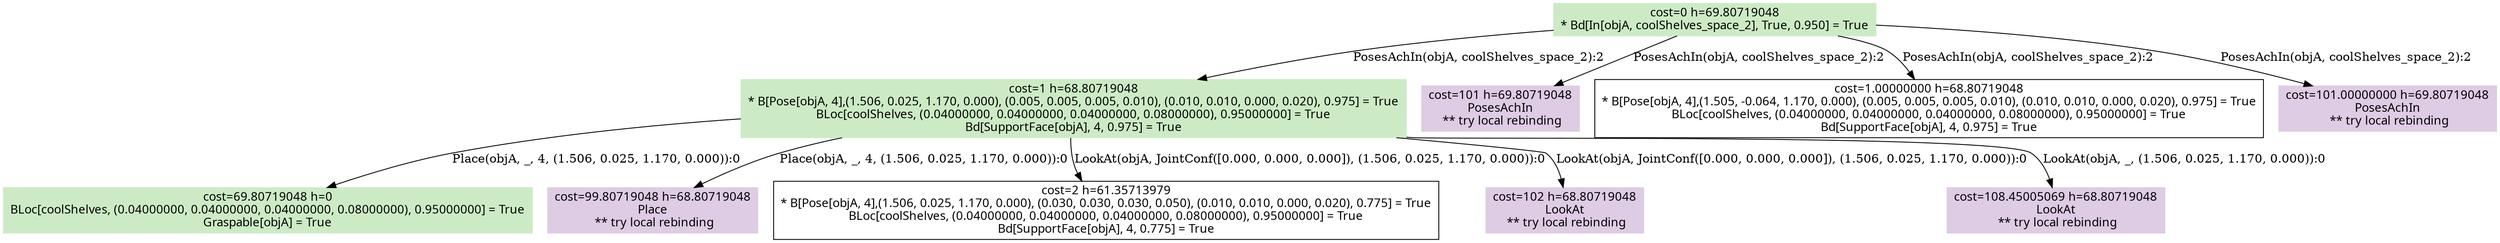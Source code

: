 digraph G {
    ordering=out;
    node [fontname=HelveticaBold];
    "175" [shape=box, style=filled, colorscheme=pastel16, color=2, label="cost=0 h=69.80719048\n* Bd[In[objA, coolShelves_space_2], True, 0.950] = True\n"];
    "175" [shape=box, label="cost=0 h=69.80719048\n* Bd[In[objA, coolShelves_space_2], True, 0.950] = True\n"];
    "342" [shape=box, label="cost=1 h=68.80719048\n* B[Pose[objA, 4],(1.506, 0.025, 1.170, 0.000), (0.005, 0.005, 0.005, 0.010), (0.010, 0.010, 0.000, 0.020), 0.975] = True\nBLoc[coolShelves, (0.04000000, 0.04000000, 0.04000000, 0.08000000), 0.95000000] = True\nBd[SupportFace[objA], 4, 0.975] = True\n"];
    "175" -> "342"[label="PosesAchIn(objA, coolShelves_space_2):2"];
    "175" [shape=box, label="cost=0 h=69.80719048\n* Bd[In[objA, coolShelves_space_2], True, 0.950] = True\n"];
    "344" [shape=box, style=filled, colorscheme=pastel16, color=4, label="cost=101 h=69.80719048\nPosesAchIn\n ** try local rebinding"];
    "175" -> "344"[label="PosesAchIn(objA, coolShelves_space_2):2"];
    "175" [shape=box, label="cost=0 h=69.80719048\n* Bd[In[objA, coolShelves_space_2], True, 0.950] = True\n"];
    "345" [shape=box, label="cost=1.00000000 h=68.80719048\n* B[Pose[objA, 4],(1.505, -0.064, 1.170, 0.000), (0.005, 0.005, 0.005, 0.010), (0.010, 0.010, 0.000, 0.020), 0.975] = True\nBLoc[coolShelves, (0.04000000, 0.04000000, 0.04000000, 0.08000000), 0.95000000] = True\nBd[SupportFace[objA], 4, 0.975] = True\n"];
    "175" -> "345"[label="PosesAchIn(objA, coolShelves_space_2):2"];
    "175" [shape=box, label="cost=0 h=69.80719048\n* Bd[In[objA, coolShelves_space_2], True, 0.950] = True\n"];
    "415" [shape=box, style=filled, colorscheme=pastel16, color=4, label="cost=101.00000000 h=69.80719048\nPosesAchIn\n ** try local rebinding"];
    "175" -> "415"[label="PosesAchIn(objA, coolShelves_space_2):2"];
    "342" [shape=box, style=filled, colorscheme=pastel16, color=2, label="cost=1 h=68.80719048\n* B[Pose[objA, 4],(1.506, 0.025, 1.170, 0.000), (0.005, 0.005, 0.005, 0.010), (0.010, 0.010, 0.000, 0.020), 0.975] = True\nBLoc[coolShelves, (0.04000000, 0.04000000, 0.04000000, 0.08000000), 0.95000000] = True\nBd[SupportFace[objA], 4, 0.975] = True\n"];
    "342" [shape=box, label="cost=1 h=68.80719048\n* B[Pose[objA, 4],(1.506, 0.025, 1.170, 0.000), (0.005, 0.005, 0.005, 0.010), (0.010, 0.010, 0.000, 0.020), 0.975] = True\nBLoc[coolShelves, (0.04000000, 0.04000000, 0.04000000, 0.08000000), 0.95000000] = True\nBd[SupportFace[objA], 4, 0.975] = True\n"];
    "416" [shape=box, label="cost=69.80719048 h=0\nBLoc[coolShelves, (0.04000000, 0.04000000, 0.04000000, 0.08000000), 0.95000000] = True\nGraspable[objA] = True\n"];
    "342" -> "416"[label="Place(objA, _, 4, (1.506, 0.025, 1.170, 0.000)):0"];
    "342" [shape=box, label="cost=1 h=68.80719048\n* B[Pose[objA, 4],(1.506, 0.025, 1.170, 0.000), (0.005, 0.005, 0.005, 0.010), (0.010, 0.010, 0.000, 0.020), 0.975] = True\nBLoc[coolShelves, (0.04000000, 0.04000000, 0.04000000, 0.08000000), 0.95000000] = True\nBd[SupportFace[objA], 4, 0.975] = True\n"];
    "417" [shape=box, style=filled, colorscheme=pastel16, color=4, label="cost=99.80719048 h=68.80719048\nPlace\n ** try local rebinding"];
    "342" -> "417"[label="Place(objA, _, 4, (1.506, 0.025, 1.170, 0.000)):0"];
    "342" [shape=box, label="cost=1 h=68.80719048\n* B[Pose[objA, 4],(1.506, 0.025, 1.170, 0.000), (0.005, 0.005, 0.005, 0.010), (0.010, 0.010, 0.000, 0.020), 0.975] = True\nBLoc[coolShelves, (0.04000000, 0.04000000, 0.04000000, 0.08000000), 0.95000000] = True\nBd[SupportFace[objA], 4, 0.975] = True\n"];
    "418" [shape=box, label="cost=2 h=61.35713979\n* B[Pose[objA, 4],(1.506, 0.025, 1.170, 0.000), (0.030, 0.030, 0.030, 0.050), (0.010, 0.010, 0.000, 0.020), 0.775] = True\nBLoc[coolShelves, (0.04000000, 0.04000000, 0.04000000, 0.08000000), 0.95000000] = True\nBd[SupportFace[objA], 4, 0.775] = True\n"];
    "342" -> "418"[label="LookAt(objA, JointConf([0.000, 0.000, 0.000]), (1.506, 0.025, 1.170, 0.000)):0"];
    "342" [shape=box, label="cost=1 h=68.80719048\n* B[Pose[objA, 4],(1.506, 0.025, 1.170, 0.000), (0.005, 0.005, 0.005, 0.010), (0.010, 0.010, 0.000, 0.020), 0.975] = True\nBLoc[coolShelves, (0.04000000, 0.04000000, 0.04000000, 0.08000000), 0.95000000] = True\nBd[SupportFace[objA], 4, 0.975] = True\n"];
    "419" [shape=box, style=filled, colorscheme=pastel16, color=4, label="cost=102 h=68.80719048\nLookAt\n ** try local rebinding"];
    "342" -> "419"[label="LookAt(objA, JointConf([0.000, 0.000, 0.000]), (1.506, 0.025, 1.170, 0.000)):0"];
    "342" [shape=box, label="cost=1 h=68.80719048\n* B[Pose[objA, 4],(1.506, 0.025, 1.170, 0.000), (0.005, 0.005, 0.005, 0.010), (0.010, 0.010, 0.000, 0.020), 0.975] = True\nBLoc[coolShelves, (0.04000000, 0.04000000, 0.04000000, 0.08000000), 0.95000000] = True\nBd[SupportFace[objA], 4, 0.975] = True\n"];
    "421" [shape=box, style=filled, colorscheme=pastel16, color=4, label="cost=108.45005069 h=68.80719048\nLookAt\n ** try local rebinding"];
    "342" -> "421"[label="LookAt(objA, _, (1.506, 0.025, 1.170, 0.000)):0"];
    "416" [shape=box, style=filled, colorscheme=pastel16, color=2, label="cost=69.80719048 h=0\nBLoc[coolShelves, (0.04000000, 0.04000000, 0.04000000, 0.08000000), 0.95000000] = True\nGraspable[objA] = True\n"];
    "175" [shape=box, style=filled, colorscheme=pastel16,color=3];
    "342" [shape=box, style=filled, colorscheme=pastel16,color=3];
    "416" [shape=box, style=filled, colorscheme=pastel16,color=3];
}
